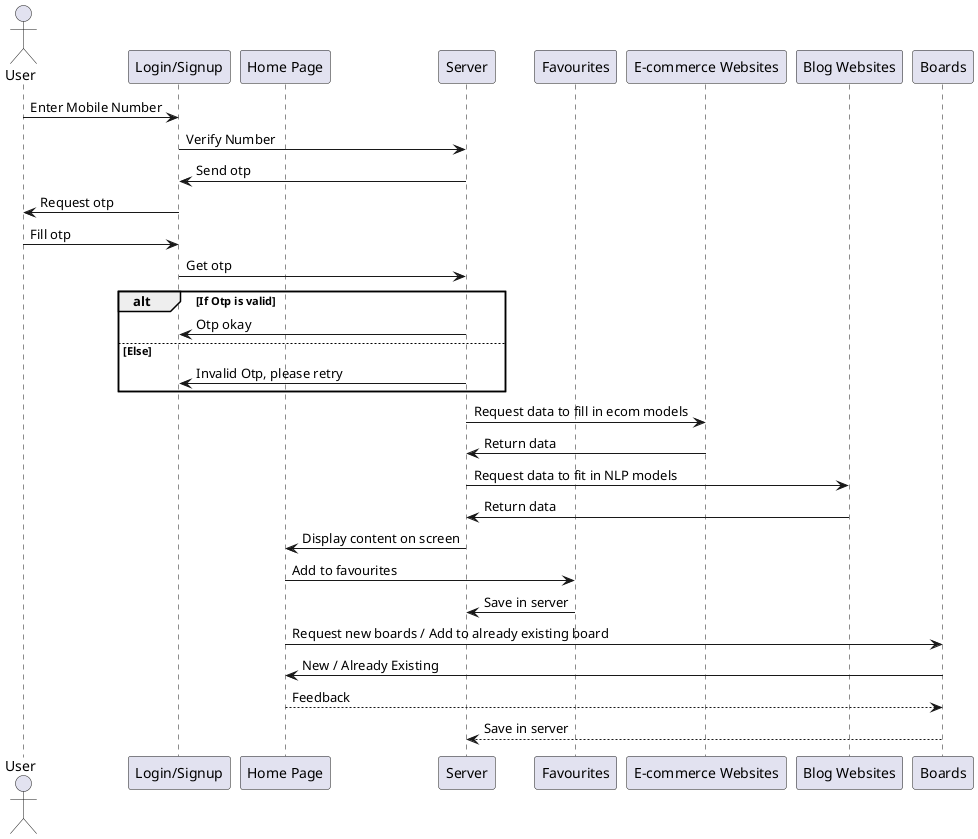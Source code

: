 @startuml
actor User as user
participant "Login/Signup" as auth
participant "Home Page" as home
participant "Server" as server
participant "Favourites" as fav
participant "E-commerce Websites" as ecom
participant "Blog Websites" as blog
participant "Boards" as boards

user -> auth : Enter Mobile Number
auth -> server : Verify Number
server -> auth : Send otp
auth -> user : Request otp
user -> auth : Fill otp
auth -> server : Get otp

alt If Otp is valid
    server -> auth : Otp okay
else Else
    server -> auth : Invalid Otp, please retry
end

server -> ecom : Request data to fill in ecom models
ecom -> server : Return data
server -> blog : Request data to fit in NLP models
blog -> server : Return data
server -> home : Display content on screen
home -> fav : Add to favourites
fav -> server : Save in server
home -> boards : Request new boards / Add to already existing board
boards -> home : New / Already Existing
home --> boards : Feedback
boards --> server : Save in server

@enduml
